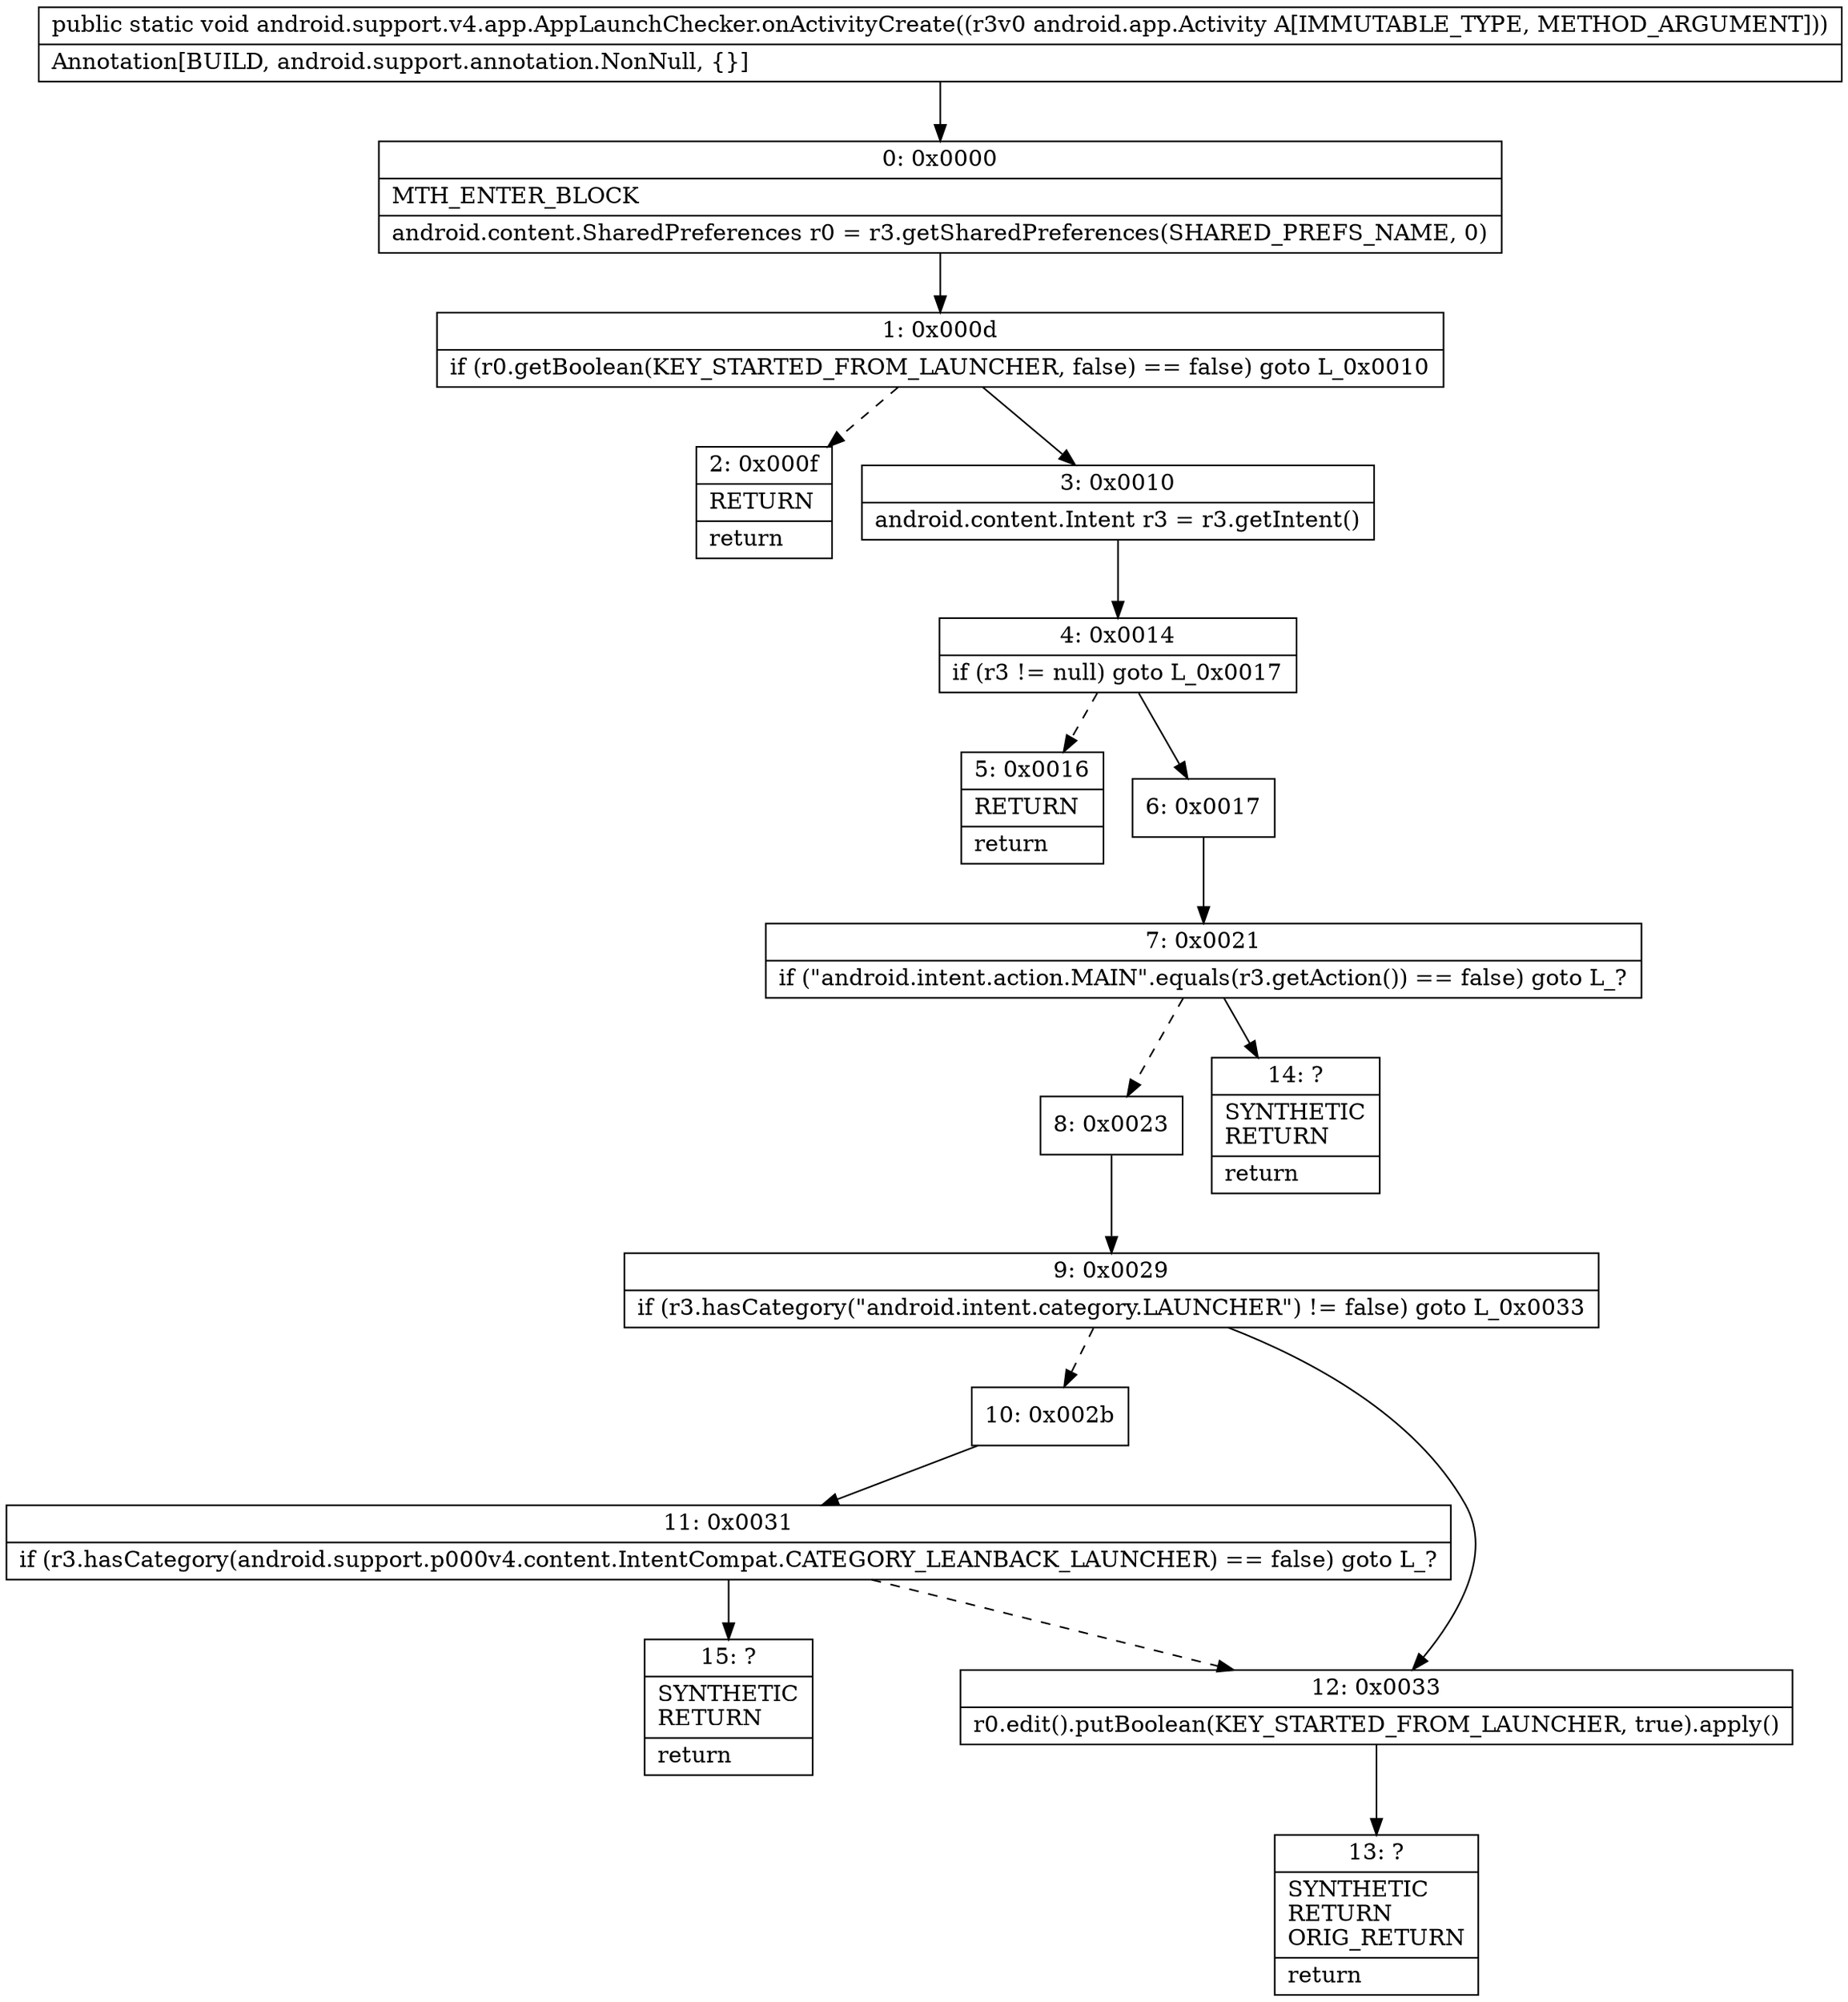 digraph "CFG forandroid.support.v4.app.AppLaunchChecker.onActivityCreate(Landroid\/app\/Activity;)V" {
Node_0 [shape=record,label="{0\:\ 0x0000|MTH_ENTER_BLOCK\l|android.content.SharedPreferences r0 = r3.getSharedPreferences(SHARED_PREFS_NAME, 0)\l}"];
Node_1 [shape=record,label="{1\:\ 0x000d|if (r0.getBoolean(KEY_STARTED_FROM_LAUNCHER, false) == false) goto L_0x0010\l}"];
Node_2 [shape=record,label="{2\:\ 0x000f|RETURN\l|return\l}"];
Node_3 [shape=record,label="{3\:\ 0x0010|android.content.Intent r3 = r3.getIntent()\l}"];
Node_4 [shape=record,label="{4\:\ 0x0014|if (r3 != null) goto L_0x0017\l}"];
Node_5 [shape=record,label="{5\:\ 0x0016|RETURN\l|return\l}"];
Node_6 [shape=record,label="{6\:\ 0x0017}"];
Node_7 [shape=record,label="{7\:\ 0x0021|if (\"android.intent.action.MAIN\".equals(r3.getAction()) == false) goto L_?\l}"];
Node_8 [shape=record,label="{8\:\ 0x0023}"];
Node_9 [shape=record,label="{9\:\ 0x0029|if (r3.hasCategory(\"android.intent.category.LAUNCHER\") != false) goto L_0x0033\l}"];
Node_10 [shape=record,label="{10\:\ 0x002b}"];
Node_11 [shape=record,label="{11\:\ 0x0031|if (r3.hasCategory(android.support.p000v4.content.IntentCompat.CATEGORY_LEANBACK_LAUNCHER) == false) goto L_?\l}"];
Node_12 [shape=record,label="{12\:\ 0x0033|r0.edit().putBoolean(KEY_STARTED_FROM_LAUNCHER, true).apply()\l}"];
Node_13 [shape=record,label="{13\:\ ?|SYNTHETIC\lRETURN\lORIG_RETURN\l|return\l}"];
Node_14 [shape=record,label="{14\:\ ?|SYNTHETIC\lRETURN\l|return\l}"];
Node_15 [shape=record,label="{15\:\ ?|SYNTHETIC\lRETURN\l|return\l}"];
MethodNode[shape=record,label="{public static void android.support.v4.app.AppLaunchChecker.onActivityCreate((r3v0 android.app.Activity A[IMMUTABLE_TYPE, METHOD_ARGUMENT]))  | Annotation[BUILD, android.support.annotation.NonNull, \{\}]\l}"];
MethodNode -> Node_0;
Node_0 -> Node_1;
Node_1 -> Node_2[style=dashed];
Node_1 -> Node_3;
Node_3 -> Node_4;
Node_4 -> Node_5[style=dashed];
Node_4 -> Node_6;
Node_6 -> Node_7;
Node_7 -> Node_8[style=dashed];
Node_7 -> Node_14;
Node_8 -> Node_9;
Node_9 -> Node_10[style=dashed];
Node_9 -> Node_12;
Node_10 -> Node_11;
Node_11 -> Node_12[style=dashed];
Node_11 -> Node_15;
Node_12 -> Node_13;
}

